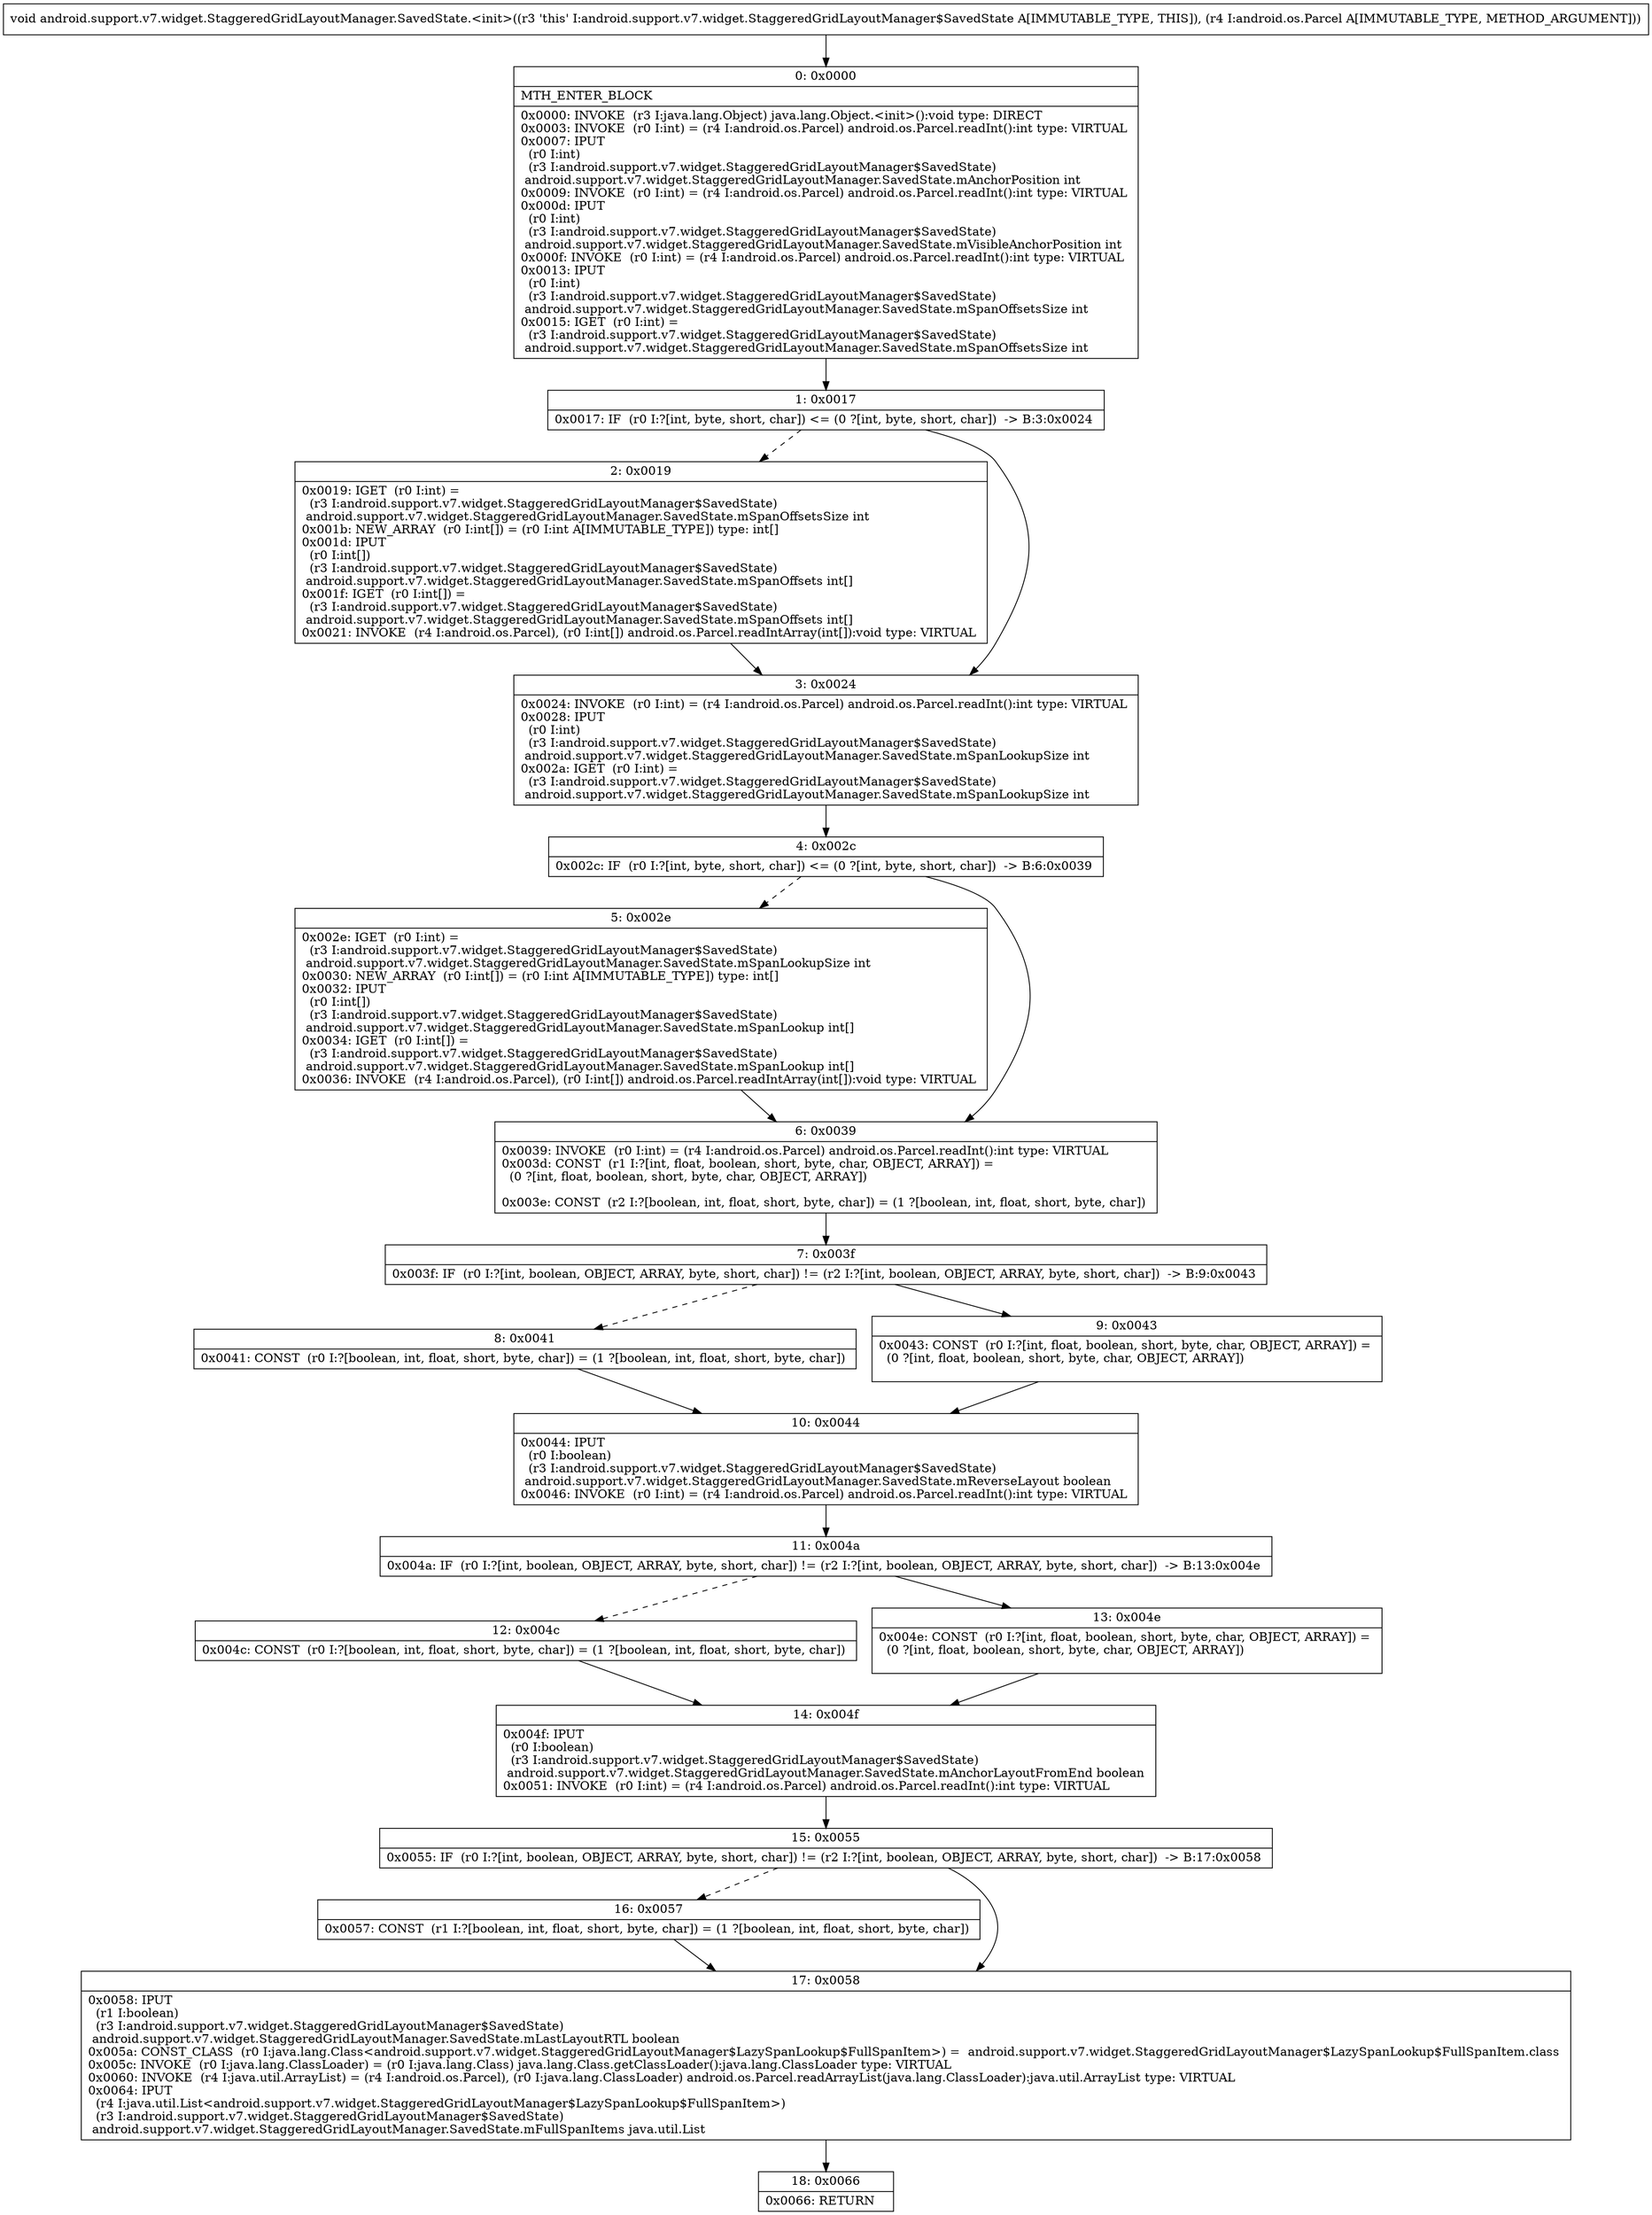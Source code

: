 digraph "CFG forandroid.support.v7.widget.StaggeredGridLayoutManager.SavedState.\<init\>(Landroid\/os\/Parcel;)V" {
Node_0 [shape=record,label="{0\:\ 0x0000|MTH_ENTER_BLOCK\l|0x0000: INVOKE  (r3 I:java.lang.Object) java.lang.Object.\<init\>():void type: DIRECT \l0x0003: INVOKE  (r0 I:int) = (r4 I:android.os.Parcel) android.os.Parcel.readInt():int type: VIRTUAL \l0x0007: IPUT  \l  (r0 I:int)\l  (r3 I:android.support.v7.widget.StaggeredGridLayoutManager$SavedState)\l android.support.v7.widget.StaggeredGridLayoutManager.SavedState.mAnchorPosition int \l0x0009: INVOKE  (r0 I:int) = (r4 I:android.os.Parcel) android.os.Parcel.readInt():int type: VIRTUAL \l0x000d: IPUT  \l  (r0 I:int)\l  (r3 I:android.support.v7.widget.StaggeredGridLayoutManager$SavedState)\l android.support.v7.widget.StaggeredGridLayoutManager.SavedState.mVisibleAnchorPosition int \l0x000f: INVOKE  (r0 I:int) = (r4 I:android.os.Parcel) android.os.Parcel.readInt():int type: VIRTUAL \l0x0013: IPUT  \l  (r0 I:int)\l  (r3 I:android.support.v7.widget.StaggeredGridLayoutManager$SavedState)\l android.support.v7.widget.StaggeredGridLayoutManager.SavedState.mSpanOffsetsSize int \l0x0015: IGET  (r0 I:int) = \l  (r3 I:android.support.v7.widget.StaggeredGridLayoutManager$SavedState)\l android.support.v7.widget.StaggeredGridLayoutManager.SavedState.mSpanOffsetsSize int \l}"];
Node_1 [shape=record,label="{1\:\ 0x0017|0x0017: IF  (r0 I:?[int, byte, short, char]) \<= (0 ?[int, byte, short, char])  \-\> B:3:0x0024 \l}"];
Node_2 [shape=record,label="{2\:\ 0x0019|0x0019: IGET  (r0 I:int) = \l  (r3 I:android.support.v7.widget.StaggeredGridLayoutManager$SavedState)\l android.support.v7.widget.StaggeredGridLayoutManager.SavedState.mSpanOffsetsSize int \l0x001b: NEW_ARRAY  (r0 I:int[]) = (r0 I:int A[IMMUTABLE_TYPE]) type: int[] \l0x001d: IPUT  \l  (r0 I:int[])\l  (r3 I:android.support.v7.widget.StaggeredGridLayoutManager$SavedState)\l android.support.v7.widget.StaggeredGridLayoutManager.SavedState.mSpanOffsets int[] \l0x001f: IGET  (r0 I:int[]) = \l  (r3 I:android.support.v7.widget.StaggeredGridLayoutManager$SavedState)\l android.support.v7.widget.StaggeredGridLayoutManager.SavedState.mSpanOffsets int[] \l0x0021: INVOKE  (r4 I:android.os.Parcel), (r0 I:int[]) android.os.Parcel.readIntArray(int[]):void type: VIRTUAL \l}"];
Node_3 [shape=record,label="{3\:\ 0x0024|0x0024: INVOKE  (r0 I:int) = (r4 I:android.os.Parcel) android.os.Parcel.readInt():int type: VIRTUAL \l0x0028: IPUT  \l  (r0 I:int)\l  (r3 I:android.support.v7.widget.StaggeredGridLayoutManager$SavedState)\l android.support.v7.widget.StaggeredGridLayoutManager.SavedState.mSpanLookupSize int \l0x002a: IGET  (r0 I:int) = \l  (r3 I:android.support.v7.widget.StaggeredGridLayoutManager$SavedState)\l android.support.v7.widget.StaggeredGridLayoutManager.SavedState.mSpanLookupSize int \l}"];
Node_4 [shape=record,label="{4\:\ 0x002c|0x002c: IF  (r0 I:?[int, byte, short, char]) \<= (0 ?[int, byte, short, char])  \-\> B:6:0x0039 \l}"];
Node_5 [shape=record,label="{5\:\ 0x002e|0x002e: IGET  (r0 I:int) = \l  (r3 I:android.support.v7.widget.StaggeredGridLayoutManager$SavedState)\l android.support.v7.widget.StaggeredGridLayoutManager.SavedState.mSpanLookupSize int \l0x0030: NEW_ARRAY  (r0 I:int[]) = (r0 I:int A[IMMUTABLE_TYPE]) type: int[] \l0x0032: IPUT  \l  (r0 I:int[])\l  (r3 I:android.support.v7.widget.StaggeredGridLayoutManager$SavedState)\l android.support.v7.widget.StaggeredGridLayoutManager.SavedState.mSpanLookup int[] \l0x0034: IGET  (r0 I:int[]) = \l  (r3 I:android.support.v7.widget.StaggeredGridLayoutManager$SavedState)\l android.support.v7.widget.StaggeredGridLayoutManager.SavedState.mSpanLookup int[] \l0x0036: INVOKE  (r4 I:android.os.Parcel), (r0 I:int[]) android.os.Parcel.readIntArray(int[]):void type: VIRTUAL \l}"];
Node_6 [shape=record,label="{6\:\ 0x0039|0x0039: INVOKE  (r0 I:int) = (r4 I:android.os.Parcel) android.os.Parcel.readInt():int type: VIRTUAL \l0x003d: CONST  (r1 I:?[int, float, boolean, short, byte, char, OBJECT, ARRAY]) = \l  (0 ?[int, float, boolean, short, byte, char, OBJECT, ARRAY])\l \l0x003e: CONST  (r2 I:?[boolean, int, float, short, byte, char]) = (1 ?[boolean, int, float, short, byte, char]) \l}"];
Node_7 [shape=record,label="{7\:\ 0x003f|0x003f: IF  (r0 I:?[int, boolean, OBJECT, ARRAY, byte, short, char]) != (r2 I:?[int, boolean, OBJECT, ARRAY, byte, short, char])  \-\> B:9:0x0043 \l}"];
Node_8 [shape=record,label="{8\:\ 0x0041|0x0041: CONST  (r0 I:?[boolean, int, float, short, byte, char]) = (1 ?[boolean, int, float, short, byte, char]) \l}"];
Node_9 [shape=record,label="{9\:\ 0x0043|0x0043: CONST  (r0 I:?[int, float, boolean, short, byte, char, OBJECT, ARRAY]) = \l  (0 ?[int, float, boolean, short, byte, char, OBJECT, ARRAY])\l \l}"];
Node_10 [shape=record,label="{10\:\ 0x0044|0x0044: IPUT  \l  (r0 I:boolean)\l  (r3 I:android.support.v7.widget.StaggeredGridLayoutManager$SavedState)\l android.support.v7.widget.StaggeredGridLayoutManager.SavedState.mReverseLayout boolean \l0x0046: INVOKE  (r0 I:int) = (r4 I:android.os.Parcel) android.os.Parcel.readInt():int type: VIRTUAL \l}"];
Node_11 [shape=record,label="{11\:\ 0x004a|0x004a: IF  (r0 I:?[int, boolean, OBJECT, ARRAY, byte, short, char]) != (r2 I:?[int, boolean, OBJECT, ARRAY, byte, short, char])  \-\> B:13:0x004e \l}"];
Node_12 [shape=record,label="{12\:\ 0x004c|0x004c: CONST  (r0 I:?[boolean, int, float, short, byte, char]) = (1 ?[boolean, int, float, short, byte, char]) \l}"];
Node_13 [shape=record,label="{13\:\ 0x004e|0x004e: CONST  (r0 I:?[int, float, boolean, short, byte, char, OBJECT, ARRAY]) = \l  (0 ?[int, float, boolean, short, byte, char, OBJECT, ARRAY])\l \l}"];
Node_14 [shape=record,label="{14\:\ 0x004f|0x004f: IPUT  \l  (r0 I:boolean)\l  (r3 I:android.support.v7.widget.StaggeredGridLayoutManager$SavedState)\l android.support.v7.widget.StaggeredGridLayoutManager.SavedState.mAnchorLayoutFromEnd boolean \l0x0051: INVOKE  (r0 I:int) = (r4 I:android.os.Parcel) android.os.Parcel.readInt():int type: VIRTUAL \l}"];
Node_15 [shape=record,label="{15\:\ 0x0055|0x0055: IF  (r0 I:?[int, boolean, OBJECT, ARRAY, byte, short, char]) != (r2 I:?[int, boolean, OBJECT, ARRAY, byte, short, char])  \-\> B:17:0x0058 \l}"];
Node_16 [shape=record,label="{16\:\ 0x0057|0x0057: CONST  (r1 I:?[boolean, int, float, short, byte, char]) = (1 ?[boolean, int, float, short, byte, char]) \l}"];
Node_17 [shape=record,label="{17\:\ 0x0058|0x0058: IPUT  \l  (r1 I:boolean)\l  (r3 I:android.support.v7.widget.StaggeredGridLayoutManager$SavedState)\l android.support.v7.widget.StaggeredGridLayoutManager.SavedState.mLastLayoutRTL boolean \l0x005a: CONST_CLASS  (r0 I:java.lang.Class\<android.support.v7.widget.StaggeredGridLayoutManager$LazySpanLookup$FullSpanItem\>) =  android.support.v7.widget.StaggeredGridLayoutManager$LazySpanLookup$FullSpanItem.class \l0x005c: INVOKE  (r0 I:java.lang.ClassLoader) = (r0 I:java.lang.Class) java.lang.Class.getClassLoader():java.lang.ClassLoader type: VIRTUAL \l0x0060: INVOKE  (r4 I:java.util.ArrayList) = (r4 I:android.os.Parcel), (r0 I:java.lang.ClassLoader) android.os.Parcel.readArrayList(java.lang.ClassLoader):java.util.ArrayList type: VIRTUAL \l0x0064: IPUT  \l  (r4 I:java.util.List\<android.support.v7.widget.StaggeredGridLayoutManager$LazySpanLookup$FullSpanItem\>)\l  (r3 I:android.support.v7.widget.StaggeredGridLayoutManager$SavedState)\l android.support.v7.widget.StaggeredGridLayoutManager.SavedState.mFullSpanItems java.util.List \l}"];
Node_18 [shape=record,label="{18\:\ 0x0066|0x0066: RETURN   \l}"];
MethodNode[shape=record,label="{void android.support.v7.widget.StaggeredGridLayoutManager.SavedState.\<init\>((r3 'this' I:android.support.v7.widget.StaggeredGridLayoutManager$SavedState A[IMMUTABLE_TYPE, THIS]), (r4 I:android.os.Parcel A[IMMUTABLE_TYPE, METHOD_ARGUMENT])) }"];
MethodNode -> Node_0;
Node_0 -> Node_1;
Node_1 -> Node_2[style=dashed];
Node_1 -> Node_3;
Node_2 -> Node_3;
Node_3 -> Node_4;
Node_4 -> Node_5[style=dashed];
Node_4 -> Node_6;
Node_5 -> Node_6;
Node_6 -> Node_7;
Node_7 -> Node_8[style=dashed];
Node_7 -> Node_9;
Node_8 -> Node_10;
Node_9 -> Node_10;
Node_10 -> Node_11;
Node_11 -> Node_12[style=dashed];
Node_11 -> Node_13;
Node_12 -> Node_14;
Node_13 -> Node_14;
Node_14 -> Node_15;
Node_15 -> Node_16[style=dashed];
Node_15 -> Node_17;
Node_16 -> Node_17;
Node_17 -> Node_18;
}

